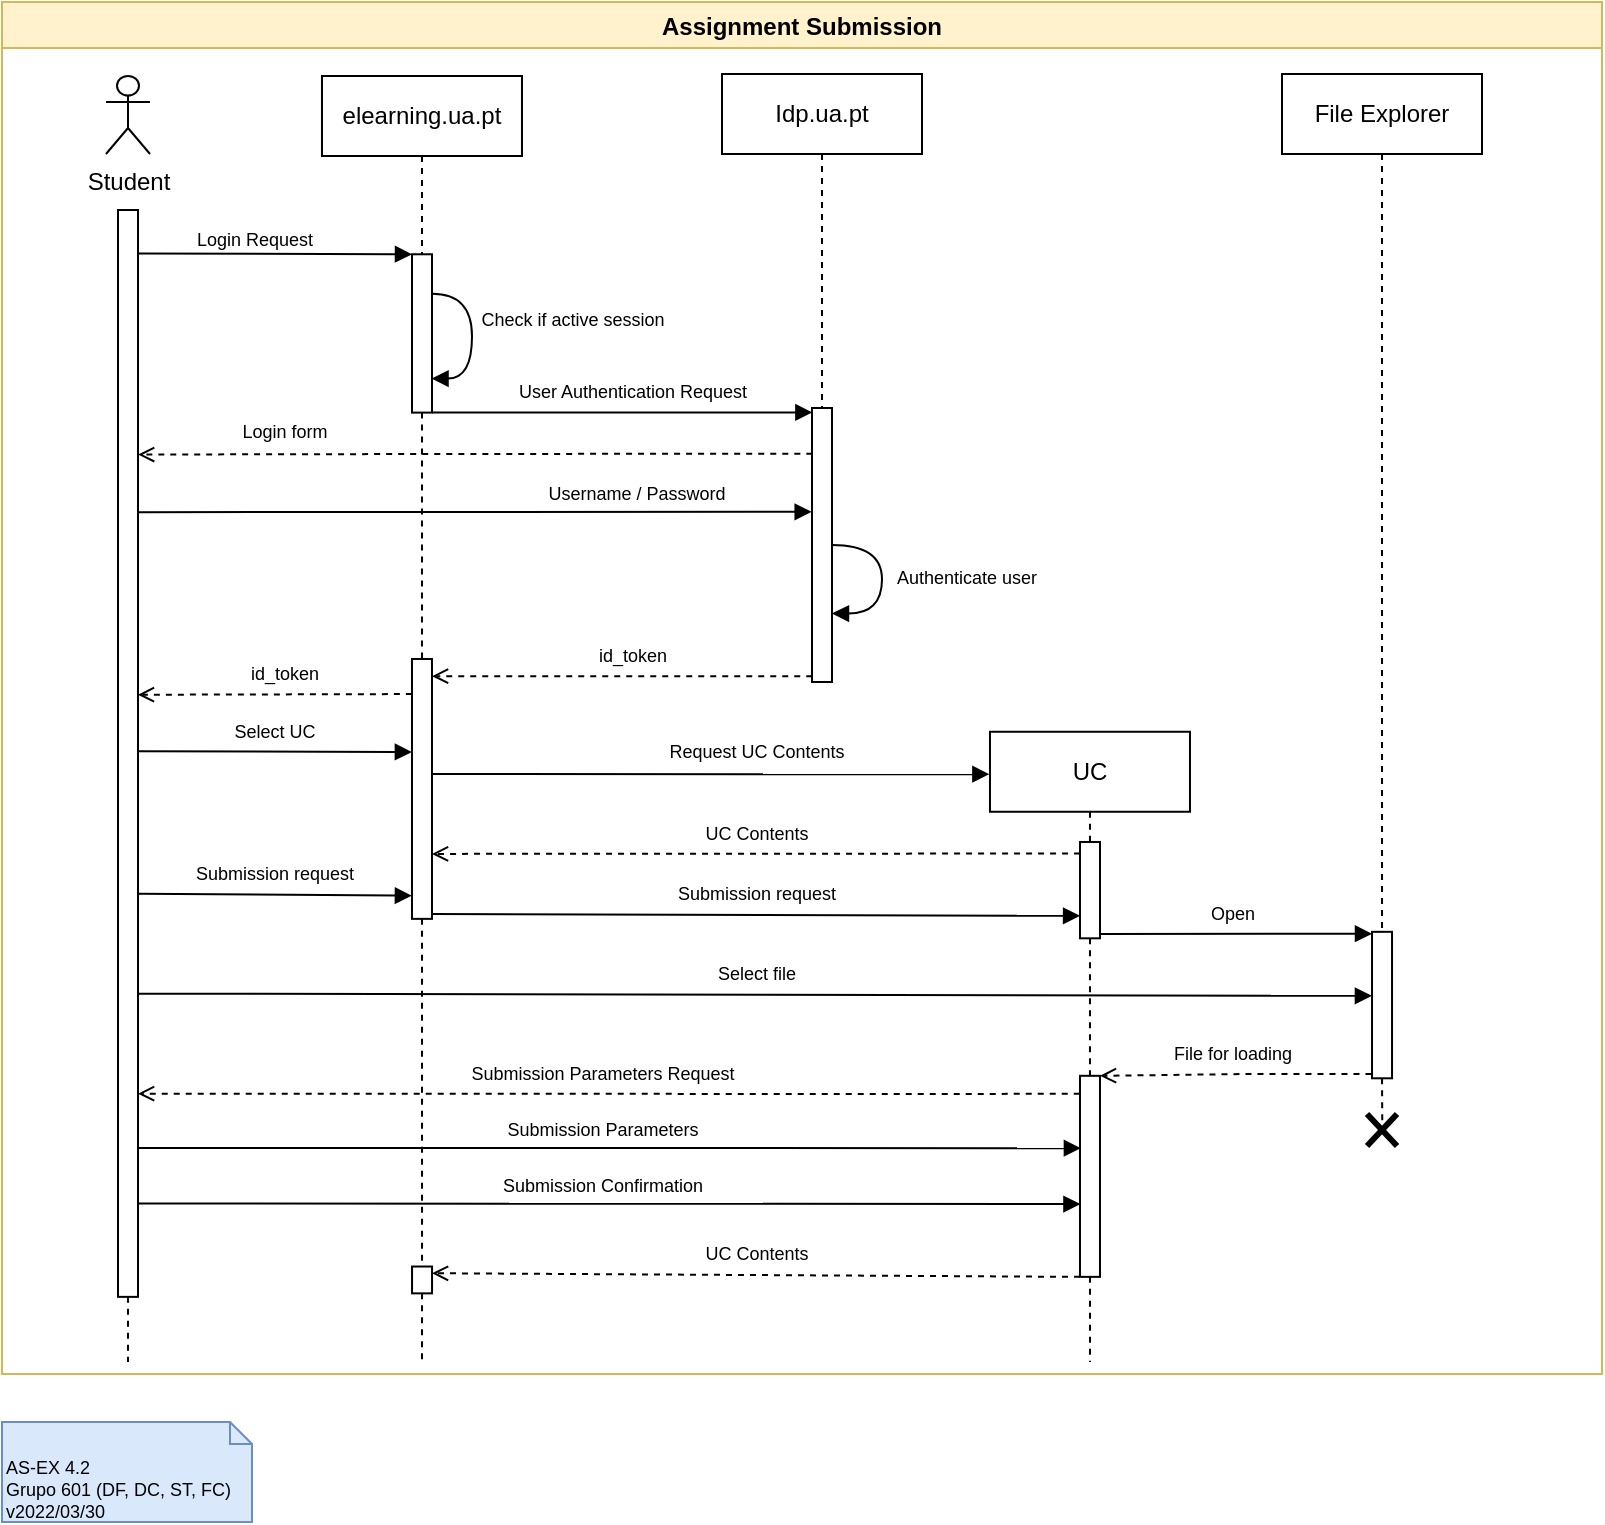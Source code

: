 <mxfile version="17.2.4" type="device" pages="3"><diagram id="JWzHGEEmHOpxPtbiXyBe" name="4.2"><mxGraphModel dx="1422" dy="857" grid="1" gridSize="10" guides="1" tooltips="1" connect="1" arrows="1" fold="1" page="1" pageScale="1" pageWidth="850" pageHeight="1100" math="0" shadow="0"><root><mxCell id="0"/><mxCell id="1" parent="0"/><mxCell id="SoTEVqlD-ZGMPwPlBJG8-1" value="Assignment Submission" style="swimlane;swimlaneLine=1;fillColor=#fff2cc;strokeColor=#d6b656;" parent="1" vertex="1"><mxGeometry x="25" y="40" width="800" height="686" as="geometry"/></mxCell><mxCell id="N_ucVqVdbEi61Vxu9FL0-21" style="edgeStyle=orthogonalEdgeStyle;rounded=0;orthogonalLoop=1;jettySize=auto;html=1;exitX=1;exitY=0.5;exitDx=0;exitDy=0;entryX=0;entryY=0.5;entryDx=0;entryDy=0;dashed=1;fontSize=9;endArrow=none;endFill=0;" parent="SoTEVqlD-ZGMPwPlBJG8-1" source="N_ucVqVdbEi61Vxu9FL0-1" target="N_ucVqVdbEi61Vxu9FL0-16" edge="1"><mxGeometry relative="1" as="geometry"/></mxCell><mxCell id="SoTEVqlD-ZGMPwPlBJG8-13" style="edgeStyle=none;rounded=0;orthogonalLoop=1;jettySize=auto;html=1;endArrow=block;endFill=1;exitX=0.04;exitY=-0.026;exitDx=0;exitDy=0;exitPerimeter=0;entryX=0;entryY=1;entryDx=0;entryDy=0;" parent="SoTEVqlD-ZGMPwPlBJG8-1" source="SoTEVqlD-ZGMPwPlBJG8-26" target="SoTEVqlD-ZGMPwPlBJG8-7" edge="1"><mxGeometry relative="1" as="geometry"><mxPoint x="81" y="126" as="sourcePoint"/><mxPoint x="201" y="126" as="targetPoint"/></mxGeometry></mxCell><mxCell id="SoTEVqlD-ZGMPwPlBJG8-15" value="Login Request" style="edgeLabel;html=1;align=center;verticalAlign=middle;resizable=0;points=[];fontSize=9;labelBackgroundColor=none;" parent="SoTEVqlD-ZGMPwPlBJG8-13" connectable="0" vertex="1"><mxGeometry x="-0.203" y="-1" relative="1" as="geometry"><mxPoint x="3" y="-8" as="offset"/></mxGeometry></mxCell><mxCell id="SoTEVqlD-ZGMPwPlBJG8-2" value="Student" style="shape=umlActor;verticalLabelPosition=bottom;verticalAlign=top;html=1;outlineConnect=0;" parent="SoTEVqlD-ZGMPwPlBJG8-1" vertex="1"><mxGeometry x="52" y="37" width="22" height="39" as="geometry"/></mxCell><mxCell id="SoTEVqlD-ZGMPwPlBJG8-14" style="edgeStyle=none;rounded=0;orthogonalLoop=1;jettySize=auto;html=1;exitX=0.5;exitY=1;exitDx=0;exitDy=0;entryX=0;entryY=0.5;entryDx=0;entryDy=0;endArrow=none;endFill=0;dashed=1;" parent="SoTEVqlD-ZGMPwPlBJG8-1" source="SoTEVqlD-ZGMPwPlBJG8-3" target="SoTEVqlD-ZGMPwPlBJG8-7" edge="1"><mxGeometry relative="1" as="geometry"/></mxCell><mxCell id="SoTEVqlD-ZGMPwPlBJG8-3" value="elearning.ua.pt" style="rounded=0;whiteSpace=wrap;html=1;" parent="SoTEVqlD-ZGMPwPlBJG8-1" vertex="1"><mxGeometry x="159.99" y="37" width="100" height="40" as="geometry"/></mxCell><mxCell id="SoTEVqlD-ZGMPwPlBJG8-17" style="edgeStyle=none;rounded=0;orthogonalLoop=1;jettySize=auto;html=1;exitX=0.5;exitY=1;exitDx=0;exitDy=0;entryX=0;entryY=0.5;entryDx=0;entryDy=0;dashed=1;endArrow=none;endFill=0;" parent="SoTEVqlD-ZGMPwPlBJG8-1" source="SoTEVqlD-ZGMPwPlBJG8-4" target="SoTEVqlD-ZGMPwPlBJG8-16" edge="1"><mxGeometry relative="1" as="geometry"/></mxCell><mxCell id="SoTEVqlD-ZGMPwPlBJG8-4" value="Idp.ua.pt" style="rounded=0;whiteSpace=wrap;html=1;" parent="SoTEVqlD-ZGMPwPlBJG8-1" vertex="1"><mxGeometry x="360" y="36" width="100" height="40" as="geometry"/></mxCell><mxCell id="SoTEVqlD-ZGMPwPlBJG8-18" style="edgeStyle=none;rounded=0;orthogonalLoop=1;jettySize=auto;html=1;endArrow=block;endFill=1;exitX=1;exitY=0;exitDx=0;exitDy=0;entryX=0.016;entryY=0.981;entryDx=0;entryDy=0;entryPerimeter=0;" parent="SoTEVqlD-ZGMPwPlBJG8-1" source="SoTEVqlD-ZGMPwPlBJG8-7" target="SoTEVqlD-ZGMPwPlBJG8-16" edge="1"><mxGeometry relative="1" as="geometry"><mxPoint x="220" y="206" as="sourcePoint"/><mxPoint x="400" y="206" as="targetPoint"/></mxGeometry></mxCell><mxCell id="SoTEVqlD-ZGMPwPlBJG8-40" style="edgeStyle=none;rounded=0;orthogonalLoop=1;jettySize=auto;html=1;exitX=1;exitY=0.5;exitDx=0;exitDy=0;entryX=0;entryY=0.5;entryDx=0;entryDy=0;dashed=1;fontSize=10;endArrow=none;endFill=0;" parent="SoTEVqlD-ZGMPwPlBJG8-1" source="SoTEVqlD-ZGMPwPlBJG8-7" target="SoTEVqlD-ZGMPwPlBJG8-39" edge="1"><mxGeometry relative="1" as="geometry"/></mxCell><mxCell id="SoTEVqlD-ZGMPwPlBJG8-7" value="" style="rounded=0;whiteSpace=wrap;html=1;rotation=90;" parent="SoTEVqlD-ZGMPwPlBJG8-1" vertex="1"><mxGeometry x="170.42" y="160.72" width="79.16" height="10" as="geometry"/></mxCell><mxCell id="SoTEVqlD-ZGMPwPlBJG8-30" style="edgeStyle=orthogonalEdgeStyle;curved=1;rounded=0;orthogonalLoop=1;jettySize=auto;html=1;fontSize=10;endArrow=open;endFill=0;dashed=1;exitX=0.167;exitY=0.981;exitDx=0;exitDy=0;exitPerimeter=0;entryX=0.225;entryY=-0.005;entryDx=0;entryDy=0;entryPerimeter=0;" parent="SoTEVqlD-ZGMPwPlBJG8-1" source="SoTEVqlD-ZGMPwPlBJG8-16" target="SoTEVqlD-ZGMPwPlBJG8-26" edge="1"><mxGeometry relative="1" as="geometry"><mxPoint x="401.5" y="226" as="sourcePoint"/><mxPoint x="81.5" y="226" as="targetPoint"/></mxGeometry></mxCell><mxCell id="SoTEVqlD-ZGMPwPlBJG8-36" style="rounded=0;orthogonalLoop=1;jettySize=auto;html=1;fontSize=10;endArrow=open;endFill=0;dashed=1;exitX=0.979;exitY=0.988;exitDx=0;exitDy=0;exitPerimeter=0;entryX=0.066;entryY=-0.003;entryDx=0;entryDy=0;entryPerimeter=0;" parent="SoTEVqlD-ZGMPwPlBJG8-1" source="SoTEVqlD-ZGMPwPlBJG8-16" target="SoTEVqlD-ZGMPwPlBJG8-39" edge="1"><mxGeometry relative="1" as="geometry"><mxPoint x="400" y="337" as="sourcePoint"/><mxPoint x="230" y="337" as="targetPoint"/></mxGeometry></mxCell><mxCell id="SoTEVqlD-ZGMPwPlBJG8-16" value="" style="rounded=0;whiteSpace=wrap;html=1;rotation=90;" parent="SoTEVqlD-ZGMPwPlBJG8-1" vertex="1"><mxGeometry x="341.5" y="266.5" width="137" height="10" as="geometry"/></mxCell><mxCell id="SoTEVqlD-ZGMPwPlBJG8-21" value="&lt;font style=&quot;font-size: 9px;&quot;&gt;Check if active session&lt;/font&gt;" style="text;html=1;align=center;verticalAlign=middle;resizable=0;points=[];autosize=1;strokeColor=none;fillColor=none;fontSize=9;" parent="SoTEVqlD-ZGMPwPlBJG8-1" vertex="1"><mxGeometry x="230" y="149.46" width="110" height="20" as="geometry"/></mxCell><mxCell id="SoTEVqlD-ZGMPwPlBJG8-24" value="User Authentication Request" style="text;html=1;align=center;verticalAlign=middle;resizable=0;points=[];autosize=1;strokeColor=none;fillColor=none;fontSize=9;" parent="SoTEVqlD-ZGMPwPlBJG8-1" vertex="1"><mxGeometry x="250" y="185" width="130" height="20" as="geometry"/></mxCell><mxCell id="SoTEVqlD-ZGMPwPlBJG8-26" value="" style="rounded=0;whiteSpace=wrap;html=1;rotation=90;" parent="SoTEVqlD-ZGMPwPlBJG8-1" vertex="1"><mxGeometry x="-208.71" y="370.72" width="543.43" height="10" as="geometry"/></mxCell><mxCell id="SoTEVqlD-ZGMPwPlBJG8-31" value="Login form" style="text;html=1;align=center;verticalAlign=middle;resizable=0;points=[];autosize=1;strokeColor=none;fillColor=none;fontSize=9;" parent="SoTEVqlD-ZGMPwPlBJG8-1" vertex="1"><mxGeometry x="111" y="205" width="60" height="20" as="geometry"/></mxCell><mxCell id="SoTEVqlD-ZGMPwPlBJG8-32" value="" style="endArrow=block;html=1;rounded=0;fontSize=10;curved=1;endFill=1;exitX=0.278;exitY=0.002;exitDx=0;exitDy=0;exitPerimeter=0;entryX=0.379;entryY=1.016;entryDx=0;entryDy=0;entryPerimeter=0;" parent="SoTEVqlD-ZGMPwPlBJG8-1" source="SoTEVqlD-ZGMPwPlBJG8-26" target="SoTEVqlD-ZGMPwPlBJG8-16" edge="1"><mxGeometry width="50" height="50" relative="1" as="geometry"><mxPoint x="81.5" y="255" as="sourcePoint"/><mxPoint x="401.5" y="255" as="targetPoint"/></mxGeometry></mxCell><mxCell id="SoTEVqlD-ZGMPwPlBJG8-33" value="Username / Password" style="text;html=1;align=center;verticalAlign=middle;resizable=0;points=[];autosize=1;strokeColor=none;fillColor=none;fontSize=9;" parent="SoTEVqlD-ZGMPwPlBJG8-1" vertex="1"><mxGeometry x="266.5" y="236" width="100" height="20" as="geometry"/></mxCell><mxCell id="SoTEVqlD-ZGMPwPlBJG8-34" style="edgeStyle=orthogonalEdgeStyle;curved=1;rounded=0;orthogonalLoop=1;jettySize=auto;html=1;exitX=0.5;exitY=0;exitDx=0;exitDy=0;entryX=0.75;entryY=0;entryDx=0;entryDy=0;fontSize=10;endArrow=block;endFill=1;" parent="SoTEVqlD-ZGMPwPlBJG8-1" source="SoTEVqlD-ZGMPwPlBJG8-16" target="SoTEVqlD-ZGMPwPlBJG8-16" edge="1"><mxGeometry relative="1" as="geometry"><Array as="points"><mxPoint x="440" y="271"/><mxPoint x="440" y="306"/></Array></mxGeometry></mxCell><mxCell id="SoTEVqlD-ZGMPwPlBJG8-35" value="Authenticate user" style="text;html=1;align=center;verticalAlign=middle;resizable=0;points=[];autosize=1;strokeColor=none;fillColor=none;fontSize=9;" parent="SoTEVqlD-ZGMPwPlBJG8-1" vertex="1"><mxGeometry x="437" y="278" width="90" height="20" as="geometry"/></mxCell><mxCell id="SoTEVqlD-ZGMPwPlBJG8-38" value="id_token" style="text;html=1;align=center;verticalAlign=middle;resizable=0;points=[];autosize=1;strokeColor=none;fillColor=none;fontSize=9;" parent="SoTEVqlD-ZGMPwPlBJG8-1" vertex="1"><mxGeometry x="290" y="317" width="50" height="20" as="geometry"/></mxCell><mxCell id="SoTEVqlD-ZGMPwPlBJG8-41" style="edgeStyle=none;rounded=0;orthogonalLoop=1;jettySize=auto;html=1;dashed=1;fontSize=10;endArrow=open;endFill=0;exitX=0.135;exitY=1.005;exitDx=0;exitDy=0;exitPerimeter=0;entryX=0.446;entryY=0.004;entryDx=0;entryDy=0;entryPerimeter=0;" parent="SoTEVqlD-ZGMPwPlBJG8-1" source="SoTEVqlD-ZGMPwPlBJG8-39" target="SoTEVqlD-ZGMPwPlBJG8-26" edge="1"><mxGeometry relative="1" as="geometry"><mxPoint x="201" y="346" as="sourcePoint"/><mxPoint x="71" y="346" as="targetPoint"/></mxGeometry></mxCell><mxCell id="SoTEVqlD-ZGMPwPlBJG8-44" style="edgeStyle=none;rounded=0;orthogonalLoop=1;jettySize=auto;html=1;fontSize=10;endArrow=block;endFill=1;exitX=0.443;exitY=-0.002;exitDx=0;exitDy=0;exitPerimeter=0;entryX=-0.003;entryY=0.53;entryDx=0;entryDy=0;entryPerimeter=0;" parent="SoTEVqlD-ZGMPwPlBJG8-1" source="SoTEVqlD-ZGMPwPlBJG8-39" target="SoTEVqlD-ZGMPwPlBJG8-43" edge="1"><mxGeometry relative="1" as="geometry"><mxPoint x="220" y="386" as="sourcePoint"/><mxPoint x="490" y="386" as="targetPoint"/></mxGeometry></mxCell><mxCell id="N_ucVqVdbEi61Vxu9FL0-32" style="rounded=0;orthogonalLoop=1;jettySize=auto;html=1;exitX=1;exitY=0.5;exitDx=0;exitDy=0;entryX=0;entryY=0.5;entryDx=0;entryDy=0;fontSize=9;endArrow=none;endFill=0;dashed=1;" parent="SoTEVqlD-ZGMPwPlBJG8-1" source="SoTEVqlD-ZGMPwPlBJG8-39" target="N_ucVqVdbEi61Vxu9FL0-29" edge="1"><mxGeometry relative="1" as="geometry"/></mxCell><mxCell id="SoTEVqlD-ZGMPwPlBJG8-39" value="" style="rounded=0;whiteSpace=wrap;html=1;rotation=90;" parent="SoTEVqlD-ZGMPwPlBJG8-1" vertex="1"><mxGeometry x="145.02" y="388.46" width="129.94" height="10" as="geometry"/></mxCell><mxCell id="SoTEVqlD-ZGMPwPlBJG8-42" value="id_token" style="text;html=1;align=center;verticalAlign=middle;resizable=0;points=[];autosize=1;strokeColor=none;fillColor=none;fontSize=9;" parent="SoTEVqlD-ZGMPwPlBJG8-1" vertex="1"><mxGeometry x="116" y="326" width="50" height="20" as="geometry"/></mxCell><mxCell id="N_ucVqVdbEi61Vxu9FL0-2" style="edgeStyle=orthogonalEdgeStyle;rounded=0;orthogonalLoop=1;jettySize=auto;html=1;exitX=0.5;exitY=1;exitDx=0;exitDy=0;entryX=0;entryY=0.5;entryDx=0;entryDy=0;endArrow=none;endFill=0;dashed=1;" parent="SoTEVqlD-ZGMPwPlBJG8-1" source="SoTEVqlD-ZGMPwPlBJG8-43" target="N_ucVqVdbEi61Vxu9FL0-1" edge="1"><mxGeometry relative="1" as="geometry"/></mxCell><mxCell id="SoTEVqlD-ZGMPwPlBJG8-43" value="UC" style="rounded=0;whiteSpace=wrap;html=1;" parent="SoTEVqlD-ZGMPwPlBJG8-1" vertex="1"><mxGeometry x="493.99" y="364.88" width="100" height="40" as="geometry"/></mxCell><mxCell id="SoTEVqlD-ZGMPwPlBJG8-45" value="" style="endArrow=block;html=1;rounded=0;fontSize=10;endFill=1;exitX=0.498;exitY=-0.002;exitDx=0;exitDy=0;exitPerimeter=0;entryX=0.358;entryY=1.005;entryDx=0;entryDy=0;entryPerimeter=0;" parent="SoTEVqlD-ZGMPwPlBJG8-1" source="SoTEVqlD-ZGMPwPlBJG8-26" target="SoTEVqlD-ZGMPwPlBJG8-39" edge="1"><mxGeometry width="50" height="50" relative="1" as="geometry"><mxPoint x="81" y="374.38" as="sourcePoint"/><mxPoint x="201" y="375.38" as="targetPoint"/></mxGeometry></mxCell><mxCell id="SoTEVqlD-ZGMPwPlBJG8-46" value="Select UC" style="text;html=1;align=center;verticalAlign=middle;resizable=0;points=[];autosize=1;strokeColor=none;fillColor=none;fontSize=9;" parent="SoTEVqlD-ZGMPwPlBJG8-1" vertex="1"><mxGeometry x="106" y="354.88" width="60" height="20" as="geometry"/></mxCell><mxCell id="SoTEVqlD-ZGMPwPlBJG8-47" value="Request UC Contents" style="text;html=1;align=center;verticalAlign=middle;resizable=0;points=[];autosize=1;strokeColor=none;fillColor=none;fontSize=9;" parent="SoTEVqlD-ZGMPwPlBJG8-1" vertex="1"><mxGeometry x="326.5" y="364.88" width="100" height="20" as="geometry"/></mxCell><mxCell id="N_ucVqVdbEi61Vxu9FL0-1" value="" style="rounded=0;whiteSpace=wrap;html=1;rotation=90;" parent="SoTEVqlD-ZGMPwPlBJG8-1" vertex="1"><mxGeometry x="519.91" y="439.07" width="48.17" height="10" as="geometry"/></mxCell><mxCell id="N_ucVqVdbEi61Vxu9FL0-3" style="rounded=0;orthogonalLoop=1;jettySize=auto;html=1;fontSize=10;endArrow=open;endFill=0;dashed=1;exitX=0.12;exitY=0.996;exitDx=0;exitDy=0;exitPerimeter=0;entryX=0.75;entryY=0;entryDx=0;entryDy=0;" parent="SoTEVqlD-ZGMPwPlBJG8-1" source="N_ucVqVdbEi61Vxu9FL0-1" target="SoTEVqlD-ZGMPwPlBJG8-39" edge="1"><mxGeometry relative="1" as="geometry"><mxPoint x="529.5" y="426" as="sourcePoint"/><mxPoint x="223.5" y="426" as="targetPoint"/></mxGeometry></mxCell><mxCell id="N_ucVqVdbEi61Vxu9FL0-4" value="UC Contents" style="text;html=1;align=center;verticalAlign=middle;resizable=0;points=[];autosize=1;strokeColor=none;fillColor=none;fontSize=9;" parent="SoTEVqlD-ZGMPwPlBJG8-1" vertex="1"><mxGeometry x="341.5" y="406" width="70" height="20" as="geometry"/></mxCell><mxCell id="N_ucVqVdbEi61Vxu9FL0-5" value="" style="endArrow=block;html=1;rounded=0;fontSize=10;endFill=1;exitX=0.629;exitY=0.003;exitDx=0;exitDy=0;exitPerimeter=0;entryX=0.911;entryY=1.004;entryDx=0;entryDy=0;entryPerimeter=0;" parent="SoTEVqlD-ZGMPwPlBJG8-1" source="SoTEVqlD-ZGMPwPlBJG8-26" target="SoTEVqlD-ZGMPwPlBJG8-39" edge="1"><mxGeometry width="50" height="50" relative="1" as="geometry"><mxPoint x="76" y="446" as="sourcePoint"/><mxPoint x="196" y="447" as="targetPoint"/></mxGeometry></mxCell><mxCell id="N_ucVqVdbEi61Vxu9FL0-6" value="Submission request" style="text;html=1;align=center;verticalAlign=middle;resizable=0;points=[];autosize=1;strokeColor=none;fillColor=none;fontSize=9;" parent="SoTEVqlD-ZGMPwPlBJG8-1" vertex="1"><mxGeometry x="91" y="426" width="90" height="20" as="geometry"/></mxCell><mxCell id="N_ucVqVdbEi61Vxu9FL0-7" value="" style="endArrow=block;html=1;rounded=0;fontSize=10;endFill=1;exitX=0.981;exitY=0;exitDx=0;exitDy=0;exitPerimeter=0;entryX=0.767;entryY=0.996;entryDx=0;entryDy=0;entryPerimeter=0;" parent="SoTEVqlD-ZGMPwPlBJG8-1" source="SoTEVqlD-ZGMPwPlBJG8-39" target="N_ucVqVdbEi61Vxu9FL0-1" edge="1"><mxGeometry width="50" height="50" relative="1" as="geometry"><mxPoint x="220" y="456.0" as="sourcePoint"/><mxPoint x="530" y="457" as="targetPoint"/></mxGeometry></mxCell><mxCell id="N_ucVqVdbEi61Vxu9FL0-8" value="Submission request" style="text;html=1;align=center;verticalAlign=middle;resizable=0;points=[];autosize=1;strokeColor=none;fillColor=none;fontSize=9;" parent="SoTEVqlD-ZGMPwPlBJG8-1" vertex="1"><mxGeometry x="331.5" y="436" width="90" height="20" as="geometry"/></mxCell><mxCell id="N_ucVqVdbEi61Vxu9FL0-11" style="edgeStyle=orthogonalEdgeStyle;rounded=0;orthogonalLoop=1;jettySize=auto;html=1;exitX=0.5;exitY=1;exitDx=0;exitDy=0;entryX=0;entryY=0.5;entryDx=0;entryDy=0;dashed=1;fontSize=9;endArrow=none;endFill=0;" parent="SoTEVqlD-ZGMPwPlBJG8-1" source="N_ucVqVdbEi61Vxu9FL0-9" target="N_ucVqVdbEi61Vxu9FL0-10" edge="1"><mxGeometry relative="1" as="geometry"/></mxCell><mxCell id="N_ucVqVdbEi61Vxu9FL0-9" value="File Explorer" style="rounded=0;whiteSpace=wrap;html=1;" parent="SoTEVqlD-ZGMPwPlBJG8-1" vertex="1"><mxGeometry x="640" y="36" width="100" height="40" as="geometry"/></mxCell><mxCell id="N_ucVqVdbEi61Vxu9FL0-18" style="edgeStyle=orthogonalEdgeStyle;rounded=0;orthogonalLoop=1;jettySize=auto;html=1;exitX=1;exitY=0.5;exitDx=0;exitDy=0;entryX=0.509;entryY=0.491;entryDx=0;entryDy=0;entryPerimeter=0;dashed=1;fontSize=9;endArrow=none;endFill=0;" parent="SoTEVqlD-ZGMPwPlBJG8-1" source="N_ucVqVdbEi61Vxu9FL0-10" target="N_ucVqVdbEi61Vxu9FL0-17" edge="1"><mxGeometry relative="1" as="geometry"/></mxCell><mxCell id="N_ucVqVdbEi61Vxu9FL0-10" value="" style="rounded=0;whiteSpace=wrap;html=1;rotation=90;" parent="SoTEVqlD-ZGMPwPlBJG8-1" vertex="1"><mxGeometry x="653.4" y="496.53" width="73.23" height="10" as="geometry"/></mxCell><mxCell id="N_ucVqVdbEi61Vxu9FL0-12" value="" style="endArrow=block;html=1;rounded=0;fontSize=10;endFill=1;exitX=0.954;exitY=-0.003;exitDx=0;exitDy=0;exitPerimeter=0;entryX=0.013;entryY=1.001;entryDx=0;entryDy=0;entryPerimeter=0;" parent="SoTEVqlD-ZGMPwPlBJG8-1" source="N_ucVqVdbEi61Vxu9FL0-1" target="N_ucVqVdbEi61Vxu9FL0-10" edge="1"><mxGeometry width="50" height="50" relative="1" as="geometry"><mxPoint x="560" y="466.0" as="sourcePoint"/><mxPoint x="680" y="466" as="targetPoint"/></mxGeometry></mxCell><mxCell id="N_ucVqVdbEi61Vxu9FL0-13" value="Open" style="text;html=1;align=center;verticalAlign=middle;resizable=0;points=[];autosize=1;strokeColor=none;fillColor=none;fontSize=9;" parent="SoTEVqlD-ZGMPwPlBJG8-1" vertex="1"><mxGeometry x="595" y="446" width="40" height="20" as="geometry"/></mxCell><mxCell id="N_ucVqVdbEi61Vxu9FL0-14" value="" style="endArrow=block;html=1;rounded=0;fontSize=10;endFill=1;entryX=0.437;entryY=1.005;entryDx=0;entryDy=0;entryPerimeter=0;exitX=0.721;exitY=-0.001;exitDx=0;exitDy=0;exitPerimeter=0;" parent="SoTEVqlD-ZGMPwPlBJG8-1" source="SoTEVqlD-ZGMPwPlBJG8-26" target="N_ucVqVdbEi61Vxu9FL0-10" edge="1"><mxGeometry width="50" height="50" relative="1" as="geometry"><mxPoint x="78.621" y="496" as="sourcePoint"/><mxPoint x="680" y="497.0" as="targetPoint"/></mxGeometry></mxCell><mxCell id="N_ucVqVdbEi61Vxu9FL0-15" value="Select file" style="text;html=1;align=center;verticalAlign=middle;resizable=0;points=[];autosize=1;strokeColor=none;fillColor=none;fontSize=9;" parent="SoTEVqlD-ZGMPwPlBJG8-1" vertex="1"><mxGeometry x="351.5" y="476" width="50" height="20" as="geometry"/></mxCell><mxCell id="N_ucVqVdbEi61Vxu9FL0-16" value="" style="rounded=0;whiteSpace=wrap;html=1;rotation=90;" parent="SoTEVqlD-ZGMPwPlBJG8-1" vertex="1"><mxGeometry x="493.73" y="582.17" width="100.52" height="10" as="geometry"/></mxCell><mxCell id="N_ucVqVdbEi61Vxu9FL0-17" value="" style="shape=umlDestroy;whiteSpace=wrap;html=1;strokeWidth=3;fontSize=9;" parent="SoTEVqlD-ZGMPwPlBJG8-1" vertex="1"><mxGeometry x="682.51" y="556" width="15.01" height="16" as="geometry"/></mxCell><mxCell id="N_ucVqVdbEi61Vxu9FL0-19" style="rounded=0;orthogonalLoop=1;jettySize=auto;html=1;fontSize=10;endArrow=open;endFill=0;dashed=1;exitX=0.971;exitY=1.028;exitDx=0;exitDy=0;exitPerimeter=0;entryX=0;entryY=0;entryDx=0;entryDy=0;" parent="SoTEVqlD-ZGMPwPlBJG8-1" source="N_ucVqVdbEi61Vxu9FL0-10" target="N_ucVqVdbEi61Vxu9FL0-16" edge="1"><mxGeometry relative="1" as="geometry"><mxPoint x="682.51" y="536" as="sourcePoint"/><mxPoint x="553.01" y="536" as="targetPoint"/><Array as="points"><mxPoint x="623.01" y="536"/></Array></mxGeometry></mxCell><mxCell id="N_ucVqVdbEi61Vxu9FL0-20" value="File for loading" style="text;html=1;align=center;verticalAlign=middle;resizable=0;points=[];autosize=1;strokeColor=none;fillColor=none;fontSize=9;" parent="SoTEVqlD-ZGMPwPlBJG8-1" vertex="1"><mxGeometry x="580" y="516" width="70" height="20" as="geometry"/></mxCell><mxCell id="N_ucVqVdbEi61Vxu9FL0-22" style="edgeStyle=orthogonalEdgeStyle;rounded=0;orthogonalLoop=1;jettySize=auto;html=1;exitX=0.25;exitY=0;exitDx=0;exitDy=0;entryX=0.785;entryY=0.023;entryDx=0;entryDy=0;entryPerimeter=0;fontSize=9;endArrow=block;endFill=1;curved=1;" parent="SoTEVqlD-ZGMPwPlBJG8-1" source="SoTEVqlD-ZGMPwPlBJG8-7" target="SoTEVqlD-ZGMPwPlBJG8-7" edge="1"><mxGeometry relative="1" as="geometry"/></mxCell><mxCell id="N_ucVqVdbEi61Vxu9FL0-23" style="rounded=0;orthogonalLoop=1;jettySize=auto;html=1;fontSize=10;endArrow=open;endFill=0;dashed=1;exitX=0.089;exitY=1.012;exitDx=0;exitDy=0;exitPerimeter=0;entryX=0.813;entryY=-0.002;entryDx=0;entryDy=0;entryPerimeter=0;" parent="SoTEVqlD-ZGMPwPlBJG8-1" source="N_ucVqVdbEi61Vxu9FL0-16" target="SoTEVqlD-ZGMPwPlBJG8-26" edge="1"><mxGeometry relative="1" as="geometry"><mxPoint x="531" y="546" as="sourcePoint"/><mxPoint x="80" y="546" as="targetPoint"/><Array as="points"><mxPoint x="471.5" y="546"/></Array></mxGeometry></mxCell><mxCell id="N_ucVqVdbEi61Vxu9FL0-24" value="Submission Parameters Request" style="text;html=1;align=center;verticalAlign=middle;resizable=0;points=[];autosize=1;strokeColor=none;fillColor=none;fontSize=9;" parent="SoTEVqlD-ZGMPwPlBJG8-1" vertex="1"><mxGeometry x="224.96" y="526" width="150" height="20" as="geometry"/></mxCell><mxCell id="N_ucVqVdbEi61Vxu9FL0-25" value="" style="endArrow=block;html=1;rounded=0;fontSize=10;endFill=1;exitX=0.863;exitY=0.002;exitDx=0;exitDy=0;exitPerimeter=0;entryX=0.36;entryY=0.954;entryDx=0;entryDy=0;entryPerimeter=0;" parent="SoTEVqlD-ZGMPwPlBJG8-1" source="SoTEVqlD-ZGMPwPlBJG8-26" target="N_ucVqVdbEi61Vxu9FL0-16" edge="1"><mxGeometry width="50" height="50" relative="1" as="geometry"><mxPoint x="80" y="573" as="sourcePoint"/><mxPoint x="535" y="573" as="targetPoint"/></mxGeometry></mxCell><mxCell id="N_ucVqVdbEi61Vxu9FL0-26" value="Submission Parameters" style="text;html=1;align=center;verticalAlign=middle;resizable=0;points=[];autosize=1;strokeColor=none;fillColor=none;fontSize=9;" parent="SoTEVqlD-ZGMPwPlBJG8-1" vertex="1"><mxGeometry x="244.96" y="554" width="110" height="20" as="geometry"/></mxCell><mxCell id="N_ucVqVdbEi61Vxu9FL0-27" value="" style="endArrow=block;html=1;rounded=0;fontSize=10;endFill=1;entryX=0.638;entryY=0.977;entryDx=0;entryDy=0;entryPerimeter=0;exitX=0.914;exitY=0.001;exitDx=0;exitDy=0;exitPerimeter=0;" parent="SoTEVqlD-ZGMPwPlBJG8-1" source="SoTEVqlD-ZGMPwPlBJG8-26" target="N_ucVqVdbEi61Vxu9FL0-16" edge="1"><mxGeometry width="50" height="50" relative="1" as="geometry"><mxPoint x="80" y="600.96" as="sourcePoint"/><mxPoint x="534.96" y="600.96" as="targetPoint"/></mxGeometry></mxCell><mxCell id="N_ucVqVdbEi61Vxu9FL0-28" value="Submission Confirmation" style="text;html=1;align=center;verticalAlign=middle;resizable=0;points=[];autosize=1;strokeColor=none;fillColor=none;fontSize=9;" parent="SoTEVqlD-ZGMPwPlBJG8-1" vertex="1"><mxGeometry x="239.96" y="581.96" width="120" height="20" as="geometry"/></mxCell><mxCell id="N_ucVqVdbEi61Vxu9FL0-30" style="rounded=0;orthogonalLoop=1;jettySize=auto;html=1;fontSize=10;endArrow=open;endFill=0;dashed=1;entryX=0.25;entryY=0;entryDx=0;entryDy=0;exitX=1;exitY=1;exitDx=0;exitDy=0;" parent="SoTEVqlD-ZGMPwPlBJG8-1" source="N_ucVqVdbEi61Vxu9FL0-16" target="N_ucVqVdbEi61Vxu9FL0-29" edge="1"><mxGeometry relative="1" as="geometry"><mxPoint x="530.96" y="636.0" as="sourcePoint"/><mxPoint x="224.96" y="636.0" as="targetPoint"/></mxGeometry></mxCell><mxCell id="N_ucVqVdbEi61Vxu9FL0-31" value="UC Contents" style="text;html=1;align=center;verticalAlign=middle;resizable=0;points=[];autosize=1;strokeColor=none;fillColor=none;fontSize=9;" parent="SoTEVqlD-ZGMPwPlBJG8-1" vertex="1"><mxGeometry x="341.5" y="616" width="70" height="20" as="geometry"/></mxCell><mxCell id="N_ucVqVdbEi61Vxu9FL0-29" value="" style="rounded=0;whiteSpace=wrap;html=1;rotation=90;" parent="SoTEVqlD-ZGMPwPlBJG8-1" vertex="1"><mxGeometry x="203.31" y="633.97" width="13.42" height="10" as="geometry"/></mxCell><mxCell id="N_ucVqVdbEi61Vxu9FL0-33" style="edgeStyle=none;rounded=0;orthogonalLoop=1;jettySize=auto;html=1;exitX=1;exitY=0.5;exitDx=0;exitDy=0;dashed=1;fontSize=9;endArrow=none;endFill=0;" parent="1" source="N_ucVqVdbEi61Vxu9FL0-16" edge="1"><mxGeometry relative="1" as="geometry"><mxPoint x="569" y="720" as="targetPoint"/></mxGeometry></mxCell><mxCell id="N_ucVqVdbEi61Vxu9FL0-34" style="edgeStyle=none;rounded=0;orthogonalLoop=1;jettySize=auto;html=1;exitX=1;exitY=0.5;exitDx=0;exitDy=0;dashed=1;fontSize=9;endArrow=none;endFill=0;" parent="1" source="SoTEVqlD-ZGMPwPlBJG8-26" edge="1"><mxGeometry relative="1" as="geometry"><mxPoint x="88" y="720" as="targetPoint"/></mxGeometry></mxCell><mxCell id="N_ucVqVdbEi61Vxu9FL0-35" style="edgeStyle=none;rounded=0;orthogonalLoop=1;jettySize=auto;html=1;exitX=1;exitY=0.5;exitDx=0;exitDy=0;dashed=1;fontSize=9;endArrow=none;endFill=0;" parent="1" source="N_ucVqVdbEi61Vxu9FL0-29" edge="1"><mxGeometry relative="1" as="geometry"><mxPoint x="235" y="720" as="targetPoint"/></mxGeometry></mxCell><mxCell id="N_ucVqVdbEi61Vxu9FL0-36" value="AS-EX 4.2&lt;br&gt;Grupo 601 (DF, DC, ST, FC)&lt;br&gt;v2022/03/30" style="shape=note2;boundedLbl=1;whiteSpace=wrap;html=1;size=11;verticalAlign=top;align=left;fontSize=9;fillColor=#dae8fc;strokeColor=#6c8ebf;" parent="1" vertex="1"><mxGeometry x="25" y="750" width="125" height="50" as="geometry"/></mxCell></root></mxGraphModel></diagram><diagram id="xXI29VwzYMI6U_rL-rpG" name="4.3"><mxGraphModel dx="981" dy="591" grid="1" gridSize="10" guides="1" tooltips="1" connect="1" arrows="1" fold="1" page="1" pageScale="1" pageWidth="827" pageHeight="1169" math="0" shadow="0"><root><mxCell id="0"/><mxCell id="1" parent="0"/><mxCell id="y-Pp06anOC-0_OiyN6_4-1" value="Getting Todays's Air Quality" style="swimlane;swimlaneLine=1;fillColor=#fff2cc;strokeColor=#d6b656;startSize=23;" vertex="1" parent="1"><mxGeometry x="40" y="40" width="840" height="1080" as="geometry"/></mxCell><mxCell id="y-Pp06anOC-0_OiyN6_4-64" value="User" style="shape=umlActor;verticalLabelPosition=bottom;verticalAlign=top;html=1;outlineConnect=0;" vertex="1" parent="y-Pp06anOC-0_OiyN6_4-1"><mxGeometry x="50" y="40" width="30" height="60" as="geometry"/></mxCell><mxCell id="xAeAo1uThPIARrg7QQYd-10" style="edgeStyle=orthogonalEdgeStyle;rounded=0;orthogonalLoop=1;jettySize=auto;html=1;exitX=0.5;exitY=1;exitDx=0;exitDy=0;entryX=0.5;entryY=0;entryDx=0;entryDy=0;dashed=1;endArrow=none;endFill=0;" edge="1" parent="y-Pp06anOC-0_OiyN6_4-1" source="xAeAo1uThPIARrg7QQYd-3" target="xAeAo1uThPIARrg7QQYd-9"><mxGeometry relative="1" as="geometry"/></mxCell><mxCell id="xAeAo1uThPIARrg7QQYd-3" value="AirQualityRestController" style="rounded=0;whiteSpace=wrap;html=1;" vertex="1" parent="y-Pp06anOC-0_OiyN6_4-1"><mxGeometry x="360" y="40" width="160" height="40" as="geometry"/></mxCell><mxCell id="xAeAo1uThPIARrg7QQYd-8" value="" style="rounded=0;whiteSpace=wrap;html=1;" vertex="1" parent="y-Pp06anOC-0_OiyN6_4-1"><mxGeometry x="60" y="120" width="10" height="920" as="geometry"/></mxCell><mxCell id="xAeAo1uThPIARrg7QQYd-9" value="" style="rounded=0;whiteSpace=wrap;html=1;" vertex="1" parent="y-Pp06anOC-0_OiyN6_4-1"><mxGeometry x="435" y="140" width="10" height="180" as="geometry"/></mxCell><mxCell id="xAeAo1uThPIARrg7QQYd-13" style="edgeStyle=orthogonalEdgeStyle;rounded=0;orthogonalLoop=1;jettySize=auto;html=1;exitX=0.5;exitY=1;exitDx=0;exitDy=0;entryX=0.5;entryY=0;entryDx=0;entryDy=0;dashed=1;endArrow=none;endFill=0;" edge="1" parent="y-Pp06anOC-0_OiyN6_4-1" source="xAeAo1uThPIARrg7QQYd-11" target="xAeAo1uThPIARrg7QQYd-12"><mxGeometry relative="1" as="geometry"/></mxCell><mxCell id="xAeAo1uThPIARrg7QQYd-11" value="Interface" style="rounded=0;whiteSpace=wrap;html=1;" vertex="1" parent="y-Pp06anOC-0_OiyN6_4-1"><mxGeometry x="140" y="40" width="120" height="40" as="geometry"/></mxCell><mxCell id="xAeAo1uThPIARrg7QQYd-12" value="" style="rounded=0;whiteSpace=wrap;html=1;" vertex="1" parent="y-Pp06anOC-0_OiyN6_4-1"><mxGeometry x="195" y="130" width="10" height="110" as="geometry"/></mxCell><mxCell id="xAeAo1uThPIARrg7QQYd-14" value="" style="endArrow=classic;html=1;rounded=0;" edge="1" parent="y-Pp06anOC-0_OiyN6_4-1"><mxGeometry width="50" height="50" relative="1" as="geometry"><mxPoint x="90" y="130" as="sourcePoint"/><mxPoint x="190" y="130" as="targetPoint"/></mxGeometry></mxCell><mxCell id="xAeAo1uThPIARrg7QQYd-15" value="Search (address)" style="text;html=1;align=center;verticalAlign=middle;resizable=0;points=[];autosize=1;strokeColor=none;fillColor=none;fontSize=9;" vertex="1" parent="y-Pp06anOC-0_OiyN6_4-1"><mxGeometry x="100" y="110" width="80" height="20" as="geometry"/></mxCell><mxCell id="xAeAo1uThPIARrg7QQYd-16" value="" style="endArrow=classic;html=1;rounded=0;" edge="1" parent="y-Pp06anOC-0_OiyN6_4-1"><mxGeometry width="50" height="50" relative="1" as="geometry"><mxPoint x="210" y="140" as="sourcePoint"/><mxPoint x="430" y="140" as="targetPoint"/></mxGeometry></mxCell><mxCell id="xAeAo1uThPIARrg7QQYd-17" value="getAirQualityOfTodayFromCoordinates(address)" style="text;html=1;align=center;verticalAlign=middle;resizable=0;points=[];autosize=1;strokeColor=none;fillColor=none;fontSize=9;" vertex="1" parent="y-Pp06anOC-0_OiyN6_4-1"><mxGeometry x="210" y="120" width="210" height="20" as="geometry"/></mxCell><mxCell id="xAeAo1uThPIARrg7QQYd-18" style="edgeStyle=orthogonalEdgeStyle;rounded=0;orthogonalLoop=1;jettySize=auto;html=1;fontSize=9;endArrow=block;endFill=1;curved=1;" edge="1" parent="y-Pp06anOC-0_OiyN6_4-1"><mxGeometry relative="1" as="geometry"><mxPoint x="450" y="155" as="sourcePoint"/><mxPoint x="450" y="170" as="targetPoint"/><Array as="points"><mxPoint x="470" y="155"/><mxPoint x="470" y="170"/></Array></mxGeometry></mxCell><mxCell id="xAeAo1uThPIARrg7QQYd-19" value="hash = address.hashCode()" style="text;html=1;align=center;verticalAlign=middle;resizable=0;points=[];autosize=1;strokeColor=none;fillColor=none;fontSize=9;" vertex="1" parent="y-Pp06anOC-0_OiyN6_4-1"><mxGeometry x="460" y="150" width="130" height="20" as="geometry"/></mxCell><mxCell id="xAeAo1uThPIARrg7QQYd-23" style="edgeStyle=orthogonalEdgeStyle;curved=1;rounded=0;orthogonalLoop=1;jettySize=auto;html=1;exitX=0.5;exitY=1;exitDx=0;exitDy=0;entryX=0.5;entryY=0;entryDx=0;entryDy=0;fontSize=9;endArrow=none;endFill=0;dashed=1;" edge="1" parent="y-Pp06anOC-0_OiyN6_4-1" source="xAeAo1uThPIARrg7QQYd-21" target="xAeAo1uThPIARrg7QQYd-22"><mxGeometry relative="1" as="geometry"/></mxCell><mxCell id="xAeAo1uThPIARrg7QQYd-21" value="currentDayCache : Cache" style="rounded=0;whiteSpace=wrap;html=1;" vertex="1" parent="y-Pp06anOC-0_OiyN6_4-1"><mxGeometry x="560" y="40" width="160" height="40" as="geometry"/></mxCell><mxCell id="xAeAo1uThPIARrg7QQYd-22" value="" style="rounded=0;whiteSpace=wrap;html=1;" vertex="1" parent="y-Pp06anOC-0_OiyN6_4-1"><mxGeometry x="635" y="190" width="10" height="60" as="geometry"/></mxCell><mxCell id="xAeAo1uThPIARrg7QQYd-24" value="" style="endArrow=classic;html=1;rounded=0;" edge="1" parent="y-Pp06anOC-0_OiyN6_4-1"><mxGeometry width="50" height="50" relative="1" as="geometry"><mxPoint x="450" y="190" as="sourcePoint"/><mxPoint x="630" y="190" as="targetPoint"/></mxGeometry></mxCell><mxCell id="xAeAo1uThPIARrg7QQYd-26" style="edgeStyle=orthogonalEdgeStyle;curved=1;rounded=0;orthogonalLoop=1;jettySize=auto;html=1;exitX=1;exitY=0.25;exitDx=0;exitDy=0;entryX=1;entryY=0.5;entryDx=0;entryDy=0;fontSize=9;endArrow=block;endFill=1;" edge="1" parent="y-Pp06anOC-0_OiyN6_4-1" source="xAeAo1uThPIARrg7QQYd-22" target="xAeAo1uThPIARrg7QQYd-22"><mxGeometry relative="1" as="geometry"><Array as="points"><mxPoint x="680" y="205"/><mxPoint x="680" y="220"/></Array></mxGeometry></mxCell><mxCell id="xAeAo1uThPIARrg7QQYd-27" value="obj = cachedRequests.get(hash)" style="text;html=1;align=center;verticalAlign=middle;resizable=0;points=[];autosize=1;strokeColor=none;fillColor=none;fontSize=9;" vertex="1" parent="y-Pp06anOC-0_OiyN6_4-1"><mxGeometry x="670" y="200" width="150" height="20" as="geometry"/></mxCell><mxCell id="xAeAo1uThPIARrg7QQYd-28" value="obj" style="html=1;verticalAlign=bottom;endArrow=open;dashed=1;endSize=8;rounded=0;fontSize=9;curved=1;" edge="1" parent="y-Pp06anOC-0_OiyN6_4-1"><mxGeometry relative="1" as="geometry"><mxPoint x="630" y="240" as="sourcePoint"/><mxPoint x="450" y="240" as="targetPoint"/></mxGeometry></mxCell><mxCell id="xAeAo1uThPIARrg7QQYd-25" value="getRequestFromCash(hash)" style="text;html=1;align=center;verticalAlign=middle;resizable=0;points=[];autosize=1;strokeColor=none;fillColor=none;fontSize=9;" vertex="1" parent="1"><mxGeometry x="505" y="210" width="130" height="20" as="geometry"/></mxCell></root></mxGraphModel></diagram><diagram id="L5uJk-dwBL03DwltUghx" name="4.4 Cache State Machine"><mxGraphModel dx="1952" dy="857" grid="1" gridSize="10" guides="0" tooltips="1" connect="1" arrows="1" fold="1" page="1" pageScale="1" pageWidth="850" pageHeight="1100" math="0" shadow="0"><root><mxCell id="AHBp3_VRvHWnM_W1ek0z-0"/><mxCell id="AHBp3_VRvHWnM_W1ek0z-1" parent="AHBp3_VRvHWnM_W1ek0z-0"/><mxCell id="AHBp3_VRvHWnM_W1ek0z-9" style="edgeStyle=orthogonalEdgeStyle;rounded=0;orthogonalLoop=1;jettySize=auto;html=1;exitX=1;exitY=0.5;exitDx=0;exitDy=0;curved=1;startArrow=none;" parent="AHBp3_VRvHWnM_W1ek0z-1" source="AHBp3_VRvHWnM_W1ek0z-20" target="AHBp3_VRvHWnM_W1ek0z-3" edge="1"><mxGeometry relative="1" as="geometry"/></mxCell><mxCell id="06BxQjRZ9kkwflxCcMQA-0" style="edgeStyle=orthogonalEdgeStyle;curved=1;rounded=0;orthogonalLoop=1;jettySize=auto;html=1;exitX=0.75;exitY=0;exitDx=0;exitDy=0;endArrow=classic;endFill=1;entryX=0.5;entryY=0;entryDx=0;entryDy=0;startArrow=none;" parent="AHBp3_VRvHWnM_W1ek0z-1" source="06BxQjRZ9kkwflxCcMQA-1" target="AHBp3_VRvHWnM_W1ek0z-2" edge="1"><mxGeometry relative="1" as="geometry"><mxPoint x="-700" y="100" as="targetPoint"/><Array as="points"><mxPoint x="-735" y="70"/><mxPoint x="-670" y="70"/></Array></mxGeometry></mxCell><mxCell id="AHBp3_VRvHWnM_W1ek0z-2" value="" style="shape=ellipse;html=1;fillColor=#000000;fontSize=18;fontColor=#ffffff;" parent="AHBp3_VRvHWnM_W1ek0z-1" vertex="1"><mxGeometry x="-690" y="120" width="40" height="40" as="geometry"/></mxCell><mxCell id="06BxQjRZ9kkwflxCcMQA-16" style="edgeStyle=orthogonalEdgeStyle;curved=1;rounded=0;orthogonalLoop=1;jettySize=auto;html=1;exitX=1;exitY=0.5;exitDx=0;exitDy=0;entryX=0;entryY=0.5;entryDx=0;entryDy=0;endArrow=classic;endFill=1;" parent="AHBp3_VRvHWnM_W1ek0z-1" source="AHBp3_VRvHWnM_W1ek0z-3" target="AHBp3_VRvHWnM_W1ek0z-4" edge="1"><mxGeometry relative="1" as="geometry"/></mxCell><mxCell id="AHBp3_VRvHWnM_W1ek0z-3" value="New" style="rounded=1;whiteSpace=wrap;html=1;" parent="AHBp3_VRvHWnM_W1ek0z-1" vertex="1"><mxGeometry x="-470" y="110" width="120" height="60" as="geometry"/></mxCell><mxCell id="k6s4VyVISrtGLycESjMs-0" style="edgeStyle=orthogonalEdgeStyle;rounded=0;orthogonalLoop=1;jettySize=auto;html=1;exitX=0;exitY=1;exitDx=0;exitDy=0;entryX=0;entryY=0;entryDx=0;entryDy=0;" parent="AHBp3_VRvHWnM_W1ek0z-1" source="AHBp3_VRvHWnM_W1ek0z-4" target="AHBp3_VRvHWnM_W1ek0z-11" edge="1"><mxGeometry relative="1" as="geometry"/></mxCell><mxCell id="AHBp3_VRvHWnM_W1ek0z-4" value="Update" style="rounded=1;whiteSpace=wrap;html=1;" parent="AHBp3_VRvHWnM_W1ek0z-1" vertex="1"><mxGeometry x="-270" y="110" width="120" height="60" as="geometry"/></mxCell><mxCell id="y_P79an39P2iDRL1Kxiw-2" style="edgeStyle=orthogonalEdgeStyle;rounded=0;orthogonalLoop=1;jettySize=auto;html=1;exitX=0.5;exitY=1;exitDx=0;exitDy=0;entryX=0;entryY=0.5;entryDx=0;entryDy=0;" edge="1" parent="AHBp3_VRvHWnM_W1ek0z-1" source="AHBp3_VRvHWnM_W1ek0z-5" target="AHBp3_VRvHWnM_W1ek0z-11"><mxGeometry relative="1" as="geometry"><Array as="points"><mxPoint x="-410" y="610"/><mxPoint x="-520" y="610"/><mxPoint x="-520" y="350"/></Array></mxGeometry></mxCell><mxCell id="AHBp3_VRvHWnM_W1ek0z-5" value="Remove" style="rounded=1;whiteSpace=wrap;html=1;" parent="AHBp3_VRvHWnM_W1ek0z-1" vertex="1"><mxGeometry x="-470" y="530" width="120" height="60" as="geometry"/></mxCell><mxCell id="y_P79an39P2iDRL1Kxiw-0" style="edgeStyle=orthogonalEdgeStyle;rounded=0;orthogonalLoop=1;jettySize=auto;html=1;exitX=0.5;exitY=1;exitDx=0;exitDy=0;entryX=1;entryY=0.5;entryDx=0;entryDy=0;" edge="1" parent="AHBp3_VRvHWnM_W1ek0z-1" source="AHBp3_VRvHWnM_W1ek0z-6" target="AHBp3_VRvHWnM_W1ek0z-11"><mxGeometry relative="1" as="geometry"><Array as="points"><mxPoint x="-210" y="630"/><mxPoint x="140" y="630"/><mxPoint x="140" y="350"/></Array></mxGeometry></mxCell><mxCell id="AHBp3_VRvHWnM_W1ek0z-6" value="Dirty" style="rounded=1;whiteSpace=wrap;html=1;" parent="AHBp3_VRvHWnM_W1ek0z-1" vertex="1"><mxGeometry x="-270" y="530" width="120" height="60" as="geometry"/></mxCell><mxCell id="y_P79an39P2iDRL1Kxiw-1" style="edgeStyle=orthogonalEdgeStyle;rounded=0;orthogonalLoop=1;jettySize=auto;html=1;exitX=0.5;exitY=1;exitDx=0;exitDy=0;entryX=1;entryY=0.75;entryDx=0;entryDy=0;" edge="1" parent="AHBp3_VRvHWnM_W1ek0z-1" source="AHBp3_VRvHWnM_W1ek0z-7" target="AHBp3_VRvHWnM_W1ek0z-11"><mxGeometry relative="1" as="geometry"><Array as="points"><mxPoint x="-10" y="615"/><mxPoint x="120" y="615"/><mxPoint x="120" y="365"/></Array></mxGeometry></mxCell><mxCell id="AHBp3_VRvHWnM_W1ek0z-7" value="Miss" style="rounded=1;whiteSpace=wrap;html=1;" parent="AHBp3_VRvHWnM_W1ek0z-1" vertex="1"><mxGeometry x="-70" y="535" width="120" height="60" as="geometry"/></mxCell><mxCell id="k6s4VyVISrtGLycESjMs-1" style="edgeStyle=orthogonalEdgeStyle;rounded=0;orthogonalLoop=1;jettySize=auto;html=1;exitX=0.5;exitY=0;exitDx=0;exitDy=0;entryX=1;entryY=1;entryDx=0;entryDy=0;startArrow=none;" parent="AHBp3_VRvHWnM_W1ek0z-1" source="06BxQjRZ9kkwflxCcMQA-9" target="AHBp3_VRvHWnM_W1ek0z-4" edge="1"><mxGeometry relative="1" as="geometry"><Array as="points"/></mxGeometry></mxCell><mxCell id="k6s4VyVISrtGLycESjMs-3" style="edgeStyle=orthogonalEdgeStyle;rounded=0;orthogonalLoop=1;jettySize=auto;html=1;exitX=0.5;exitY=1;exitDx=0;exitDy=0;entryX=0.5;entryY=0;entryDx=0;entryDy=0;startArrow=none;" parent="AHBp3_VRvHWnM_W1ek0z-1" source="06BxQjRZ9kkwflxCcMQA-15" target="AHBp3_VRvHWnM_W1ek0z-6" edge="1"><mxGeometry relative="1" as="geometry"/></mxCell><mxCell id="k6s4VyVISrtGLycESjMs-5" style="edgeStyle=orthogonalEdgeStyle;rounded=0;orthogonalLoop=1;jettySize=auto;html=1;entryX=0.75;entryY=0;entryDx=0;entryDy=0;startArrow=none;exitX=0.5;exitY=1;exitDx=0;exitDy=0;" parent="AHBp3_VRvHWnM_W1ek0z-1" source="06BxQjRZ9kkwflxCcMQA-14" target="AHBp3_VRvHWnM_W1ek0z-5" edge="1"><mxGeometry relative="1" as="geometry"><mxPoint x="-380" y="450" as="sourcePoint"/><Array as="points"/></mxGeometry></mxCell><mxCell id="k6s4VyVISrtGLycESjMs-7" style="edgeStyle=orthogonalEdgeStyle;rounded=0;orthogonalLoop=1;jettySize=auto;html=1;exitX=0.5;exitY=1;exitDx=0;exitDy=0;entryX=0.25;entryY=0;entryDx=0;entryDy=0;startArrow=none;" parent="AHBp3_VRvHWnM_W1ek0z-1" source="06BxQjRZ9kkwflxCcMQA-10" target="AHBp3_VRvHWnM_W1ek0z-7" edge="1"><mxGeometry relative="1" as="geometry"><Array as="points"><mxPoint x="-40" y="470"/></Array></mxGeometry></mxCell><mxCell id="AHBp3_VRvHWnM_W1ek0z-11" value="Idle" style="rounded=1;whiteSpace=wrap;html=1;" parent="AHBp3_VRvHWnM_W1ek0z-1" vertex="1"><mxGeometry x="-270" y="320" width="120" height="60" as="geometry"/></mxCell><mxCell id="06BxQjRZ9kkwflxCcMQA-1" value="Put[Valid] =&amp;nbsp; 0" style="text;html=1;strokeColor=none;fillColor=none;align=center;verticalAlign=middle;whiteSpace=wrap;rounded=0;" parent="AHBp3_VRvHWnM_W1ek0z-1" vertex="1"><mxGeometry x="-780" y="90" width="60" height="30" as="geometry"/></mxCell><mxCell id="06BxQjRZ9kkwflxCcMQA-7" value="" style="edgeStyle=orthogonalEdgeStyle;curved=1;rounded=0;orthogonalLoop=1;jettySize=auto;html=1;exitX=0;exitY=0.5;exitDx=0;exitDy=0;endArrow=none;endFill=1;entryX=0.5;entryY=1;entryDx=0;entryDy=0;" parent="AHBp3_VRvHWnM_W1ek0z-1" source="AHBp3_VRvHWnM_W1ek0z-2" target="06BxQjRZ9kkwflxCcMQA-1" edge="1"><mxGeometry relative="1" as="geometry"><mxPoint x="-750" y="140" as="targetPoint"/><mxPoint x="-690" y="140" as="sourcePoint"/><Array as="points"><mxPoint x="-750" y="140"/></Array></mxGeometry></mxCell><mxCell id="AHBp3_VRvHWnM_W1ek0z-20" value="Put[Valid] = 1&lt;br&gt;Put[Existing] = 0" style="text;html=1;strokeColor=none;fillColor=none;align=center;verticalAlign=middle;whiteSpace=wrap;rounded=0;" parent="AHBp3_VRvHWnM_W1ek0z-1" vertex="1"><mxGeometry x="-620" y="125" width="60" height="30" as="geometry"/></mxCell><mxCell id="06BxQjRZ9kkwflxCcMQA-8" value="" style="edgeStyle=orthogonalEdgeStyle;rounded=0;orthogonalLoop=1;jettySize=auto;html=1;exitX=1;exitY=0.5;exitDx=0;exitDy=0;curved=1;endArrow=none;" parent="AHBp3_VRvHWnM_W1ek0z-1" source="AHBp3_VRvHWnM_W1ek0z-2" target="AHBp3_VRvHWnM_W1ek0z-20" edge="1"><mxGeometry relative="1" as="geometry"><mxPoint x="-650" y="140" as="sourcePoint"/><mxPoint x="-470" y="140" as="targetPoint"/></mxGeometry></mxCell><mxCell id="06BxQjRZ9kkwflxCcMQA-13" value="1 = True&lt;br&gt;0 = False" style="text;html=1;strokeColor=none;fillColor=none;align=center;verticalAlign=middle;whiteSpace=wrap;rounded=0;" parent="AHBp3_VRvHWnM_W1ek0z-1" vertex="1"><mxGeometry x="-750" y="320" width="60" height="30" as="geometry"/></mxCell><mxCell id="06BxQjRZ9kkwflxCcMQA-9" value="Put[Existing] = 1&lt;br&gt;Put[Valid] =&amp;nbsp; 1" style="text;html=1;strokeColor=none;fillColor=none;align=center;verticalAlign=middle;whiteSpace=wrap;rounded=0;" parent="AHBp3_VRvHWnM_W1ek0z-1" vertex="1"><mxGeometry x="-200" y="230" width="100" height="30" as="geometry"/></mxCell><mxCell id="k6s4VyVISrtGLycESjMs-2" value="" style="edgeStyle=orthogonalEdgeStyle;rounded=0;orthogonalLoop=1;jettySize=auto;html=1;exitX=1;exitY=0;exitDx=0;exitDy=0;endArrow=none;" parent="AHBp3_VRvHWnM_W1ek0z-1" source="AHBp3_VRvHWnM_W1ek0z-11" edge="1"><mxGeometry relative="1" as="geometry"><mxPoint x="-150" y="320" as="sourcePoint"/><mxPoint x="-150" y="260" as="targetPoint"/><Array as="points"><mxPoint x="-150" y="260"/></Array></mxGeometry></mxCell><mxCell id="06BxQjRZ9kkwflxCcMQA-15" value="TTL[spent] = 1" style="text;html=1;strokeColor=none;fillColor=none;align=center;verticalAlign=middle;whiteSpace=wrap;rounded=0;" parent="AHBp3_VRvHWnM_W1ek0z-1" vertex="1"><mxGeometry x="-252" y="440" width="85" height="30" as="geometry"/></mxCell><mxCell id="k6s4VyVISrtGLycESjMs-4" value="" style="edgeStyle=orthogonalEdgeStyle;rounded=0;orthogonalLoop=1;jettySize=auto;html=1;exitX=0.5;exitY=1;exitDx=0;exitDy=0;entryX=0.5;entryY=0;entryDx=0;entryDy=0;endArrow=none;" parent="AHBp3_VRvHWnM_W1ek0z-1" source="AHBp3_VRvHWnM_W1ek0z-11" target="06BxQjRZ9kkwflxCcMQA-15" edge="1"><mxGeometry relative="1" as="geometry"><mxPoint x="-210" y="380" as="sourcePoint"/><mxPoint x="-210" y="530" as="targetPoint"/></mxGeometry></mxCell><mxCell id="06BxQjRZ9kkwflxCcMQA-14" value="(Re-eval = 1 ||&lt;br&gt;Get[Existing] = 1) &amp;amp;&amp;amp; &quot;Dirty&quot;" style="text;html=1;strokeColor=none;fillColor=none;align=center;verticalAlign=middle;whiteSpace=wrap;rounded=0;" parent="AHBp3_VRvHWnM_W1ek0z-1" vertex="1"><mxGeometry x="-450" y="415" width="115" height="55" as="geometry"/></mxCell><mxCell id="k6s4VyVISrtGLycESjMs-6" value="" style="edgeStyle=orthogonalEdgeStyle;rounded=0;orthogonalLoop=1;jettySize=auto;html=1;exitX=0;exitY=1;exitDx=0;exitDy=0;entryX=0.5;entryY=0;entryDx=0;entryDy=0;endArrow=none;" parent="AHBp3_VRvHWnM_W1ek0z-1" source="AHBp3_VRvHWnM_W1ek0z-11" target="06BxQjRZ9kkwflxCcMQA-14" edge="1"><mxGeometry relative="1" as="geometry"><mxPoint x="-270" y="380" as="sourcePoint"/><mxPoint x="-380" y="530" as="targetPoint"/><Array as="points"><mxPoint x="-270" y="400"/><mxPoint x="-392" y="400"/></Array></mxGeometry></mxCell><mxCell id="06BxQjRZ9kkwflxCcMQA-10" value="GET[Existing] = 0" style="text;html=1;strokeColor=none;fillColor=none;align=center;verticalAlign=middle;whiteSpace=wrap;rounded=0;" parent="AHBp3_VRvHWnM_W1ek0z-1" vertex="1"><mxGeometry x="-100" y="440" width="110" height="30" as="geometry"/></mxCell><mxCell id="k6s4VyVISrtGLycESjMs-8" value="" style="edgeStyle=orthogonalEdgeStyle;rounded=0;orthogonalLoop=1;jettySize=auto;html=1;exitX=1;exitY=1;exitDx=0;exitDy=0;entryX=0.5;entryY=0;entryDx=0;entryDy=0;endArrow=none;" parent="AHBp3_VRvHWnM_W1ek0z-1" source="AHBp3_VRvHWnM_W1ek0z-11" target="06BxQjRZ9kkwflxCcMQA-10" edge="1"><mxGeometry relative="1" as="geometry"><mxPoint x="-150" y="380" as="sourcePoint"/><mxPoint x="-40" y="535" as="targetPoint"/><Array as="points"/></mxGeometry></mxCell><mxCell id="tN2dU9eM2kF2ws9q4VVo-0" value="AS-EX 4.4&lt;br&gt;Grupo 601 (DF, DC, ST, FC)&lt;br&gt;v2022/03/30" style="shape=note2;boundedLbl=1;whiteSpace=wrap;html=1;size=11;verticalAlign=top;align=left;fontSize=9;fillColor=#dae8fc;strokeColor=#6c8ebf;" parent="AHBp3_VRvHWnM_W1ek0z-1" vertex="1"><mxGeometry x="-750" y="535" width="125" height="50" as="geometry"/></mxCell></root></mxGraphModel></diagram></mxfile>
